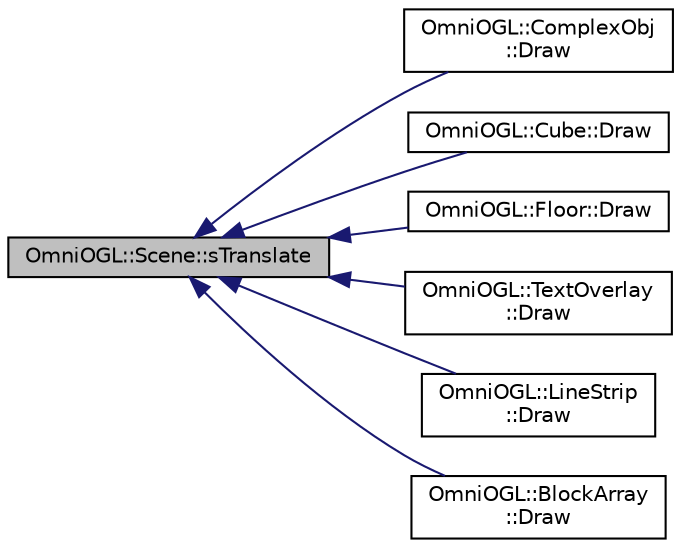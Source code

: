 digraph "OmniOGL::Scene::sTranslate"
{
  edge [fontname="Helvetica",fontsize="10",labelfontname="Helvetica",labelfontsize="10"];
  node [fontname="Helvetica",fontsize="10",shape=record];
  rankdir="LR";
  Node1 [label="OmniOGL::Scene::sTranslate",height=0.2,width=0.4,color="black", fillcolor="grey75", style="filled" fontcolor="black"];
  Node1 -> Node2 [dir="back",color="midnightblue",fontsize="10",style="solid",fontname="Helvetica"];
  Node2 [label="OmniOGL::ComplexObj\l::Draw",height=0.2,width=0.4,color="black", fillcolor="white", style="filled",URL="$class_omni_o_g_l_1_1_complex_obj.html#a251d5af280a922573324c78e4d396c9a"];
  Node1 -> Node3 [dir="back",color="midnightblue",fontsize="10",style="solid",fontname="Helvetica"];
  Node3 [label="OmniOGL::Cube::Draw",height=0.2,width=0.4,color="black", fillcolor="white", style="filled",URL="$class_omni_o_g_l_1_1_cube.html#a52454901d883b57ccb981251895419d5"];
  Node1 -> Node4 [dir="back",color="midnightblue",fontsize="10",style="solid",fontname="Helvetica"];
  Node4 [label="OmniOGL::Floor::Draw",height=0.2,width=0.4,color="black", fillcolor="white", style="filled",URL="$class_omni_o_g_l_1_1_floor.html#a189b4c6ad99a8d49265ff8420626db5b"];
  Node1 -> Node5 [dir="back",color="midnightblue",fontsize="10",style="solid",fontname="Helvetica"];
  Node5 [label="OmniOGL::TextOverlay\l::Draw",height=0.2,width=0.4,color="black", fillcolor="white", style="filled",URL="$class_omni_o_g_l_1_1_text_overlay.html#a4e4797001a10ab861fbbbcd3f7fb768e"];
  Node1 -> Node6 [dir="back",color="midnightblue",fontsize="10",style="solid",fontname="Helvetica"];
  Node6 [label="OmniOGL::LineStrip\l::Draw",height=0.2,width=0.4,color="black", fillcolor="white", style="filled",URL="$class_omni_o_g_l_1_1_line_strip.html#acd49e3cb1ac8d9049b862efc74bcd655"];
  Node1 -> Node7 [dir="back",color="midnightblue",fontsize="10",style="solid",fontname="Helvetica"];
  Node7 [label="OmniOGL::BlockArray\l::Draw",height=0.2,width=0.4,color="black", fillcolor="white", style="filled",URL="$class_omni_o_g_l_1_1_block_array.html#a9b218687dc7c76fd962d00e2a6629fdf"];
}
